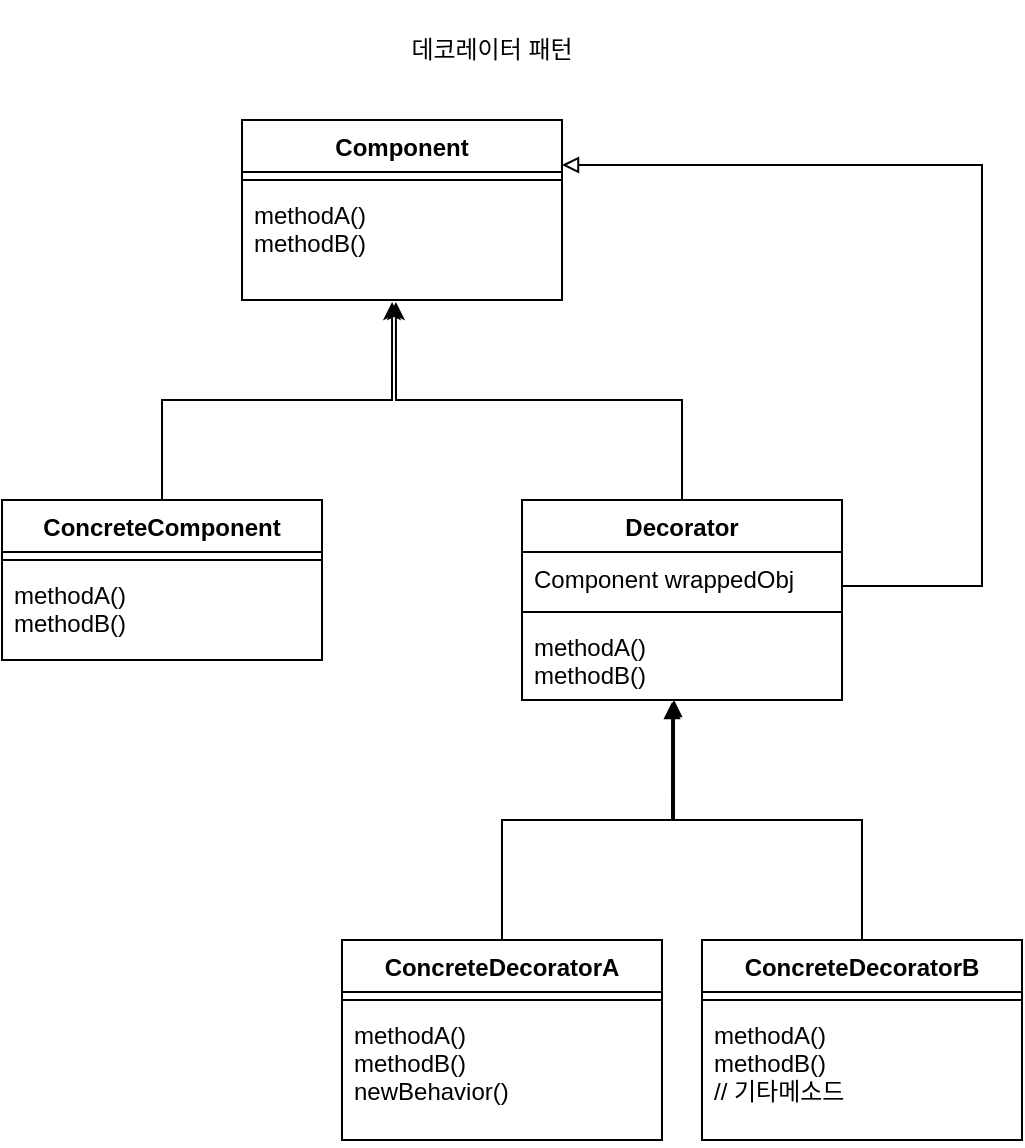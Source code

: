 <mxfile version="20.2.5" type="github">
  <diagram id="C5RBs43oDa-KdzZeNtuy" name="Page-1">
    <mxGraphModel dx="1380" dy="745" grid="1" gridSize="10" guides="1" tooltips="1" connect="1" arrows="1" fold="1" page="1" pageScale="1" pageWidth="827" pageHeight="1169" math="0" shadow="0">
      <root>
        <mxCell id="WIyWlLk6GJQsqaUBKTNV-0" />
        <mxCell id="WIyWlLk6GJQsqaUBKTNV-1" parent="WIyWlLk6GJQsqaUBKTNV-0" />
        <mxCell id="gjSRzk1AR-X8DVhaNRMY-0" value="Component" style="swimlane;fontStyle=1;align=center;verticalAlign=top;childLayout=stackLayout;horizontal=1;startSize=26;horizontalStack=0;resizeParent=1;resizeParentMax=0;resizeLast=0;collapsible=1;marginBottom=0;" vertex="1" parent="WIyWlLk6GJQsqaUBKTNV-1">
          <mxGeometry x="160" y="80" width="160" height="90" as="geometry" />
        </mxCell>
        <mxCell id="gjSRzk1AR-X8DVhaNRMY-2" value="" style="line;strokeWidth=1;fillColor=none;align=left;verticalAlign=middle;spacingTop=-1;spacingLeft=3;spacingRight=3;rotatable=0;labelPosition=right;points=[];portConstraint=eastwest;" vertex="1" parent="gjSRzk1AR-X8DVhaNRMY-0">
          <mxGeometry y="26" width="160" height="8" as="geometry" />
        </mxCell>
        <mxCell id="gjSRzk1AR-X8DVhaNRMY-3" value="methodA()&#xa;methodB()" style="text;strokeColor=none;fillColor=none;align=left;verticalAlign=top;spacingLeft=4;spacingRight=4;overflow=hidden;rotatable=0;points=[[0,0.5],[1,0.5]];portConstraint=eastwest;" vertex="1" parent="gjSRzk1AR-X8DVhaNRMY-0">
          <mxGeometry y="34" width="160" height="56" as="geometry" />
        </mxCell>
        <mxCell id="gjSRzk1AR-X8DVhaNRMY-28" style="edgeStyle=orthogonalEdgeStyle;rounded=0;orthogonalLoop=1;jettySize=auto;html=1;entryX=0.469;entryY=1.018;entryDx=0;entryDy=0;entryPerimeter=0;" edge="1" parent="WIyWlLk6GJQsqaUBKTNV-1" source="gjSRzk1AR-X8DVhaNRMY-4" target="gjSRzk1AR-X8DVhaNRMY-3">
          <mxGeometry relative="1" as="geometry" />
        </mxCell>
        <mxCell id="gjSRzk1AR-X8DVhaNRMY-4" value="ConcreteComponent" style="swimlane;fontStyle=1;align=center;verticalAlign=top;childLayout=stackLayout;horizontal=1;startSize=26;horizontalStack=0;resizeParent=1;resizeParentMax=0;resizeLast=0;collapsible=1;marginBottom=0;" vertex="1" parent="WIyWlLk6GJQsqaUBKTNV-1">
          <mxGeometry x="40" y="270" width="160" height="80" as="geometry" />
        </mxCell>
        <mxCell id="gjSRzk1AR-X8DVhaNRMY-6" value="" style="line;strokeWidth=1;fillColor=none;align=left;verticalAlign=middle;spacingTop=-1;spacingLeft=3;spacingRight=3;rotatable=0;labelPosition=right;points=[];portConstraint=eastwest;" vertex="1" parent="gjSRzk1AR-X8DVhaNRMY-4">
          <mxGeometry y="26" width="160" height="8" as="geometry" />
        </mxCell>
        <mxCell id="gjSRzk1AR-X8DVhaNRMY-7" value="methodA()&#xa;methodB()&#xa;" style="text;strokeColor=none;fillColor=none;align=left;verticalAlign=top;spacingLeft=4;spacingRight=4;overflow=hidden;rotatable=0;points=[[0,0.5],[1,0.5]];portConstraint=eastwest;" vertex="1" parent="gjSRzk1AR-X8DVhaNRMY-4">
          <mxGeometry y="34" width="160" height="46" as="geometry" />
        </mxCell>
        <mxCell id="gjSRzk1AR-X8DVhaNRMY-29" style="edgeStyle=orthogonalEdgeStyle;rounded=0;orthogonalLoop=1;jettySize=auto;html=1;entryX=0.481;entryY=1.018;entryDx=0;entryDy=0;entryPerimeter=0;" edge="1" parent="WIyWlLk6GJQsqaUBKTNV-1" source="gjSRzk1AR-X8DVhaNRMY-8" target="gjSRzk1AR-X8DVhaNRMY-3">
          <mxGeometry relative="1" as="geometry" />
        </mxCell>
        <mxCell id="gjSRzk1AR-X8DVhaNRMY-30" style="edgeStyle=orthogonalEdgeStyle;rounded=0;orthogonalLoop=1;jettySize=auto;html=1;entryX=1;entryY=0.25;entryDx=0;entryDy=0;endArrow=block;endFill=0;" edge="1" parent="WIyWlLk6GJQsqaUBKTNV-1" source="gjSRzk1AR-X8DVhaNRMY-8" target="gjSRzk1AR-X8DVhaNRMY-0">
          <mxGeometry relative="1" as="geometry">
            <Array as="points">
              <mxPoint x="530" y="313" />
              <mxPoint x="530" y="103" />
            </Array>
          </mxGeometry>
        </mxCell>
        <mxCell id="gjSRzk1AR-X8DVhaNRMY-8" value="Decorator" style="swimlane;fontStyle=1;align=center;verticalAlign=top;childLayout=stackLayout;horizontal=1;startSize=26;horizontalStack=0;resizeParent=1;resizeParentMax=0;resizeLast=0;collapsible=1;marginBottom=0;" vertex="1" parent="WIyWlLk6GJQsqaUBKTNV-1">
          <mxGeometry x="300" y="270" width="160" height="100" as="geometry" />
        </mxCell>
        <mxCell id="gjSRzk1AR-X8DVhaNRMY-9" value="Component wrappedObj" style="text;strokeColor=none;fillColor=none;align=left;verticalAlign=top;spacingLeft=4;spacingRight=4;overflow=hidden;rotatable=0;points=[[0,0.5],[1,0.5]];portConstraint=eastwest;" vertex="1" parent="gjSRzk1AR-X8DVhaNRMY-8">
          <mxGeometry y="26" width="160" height="26" as="geometry" />
        </mxCell>
        <mxCell id="gjSRzk1AR-X8DVhaNRMY-10" value="" style="line;strokeWidth=1;fillColor=none;align=left;verticalAlign=middle;spacingTop=-1;spacingLeft=3;spacingRight=3;rotatable=0;labelPosition=right;points=[];portConstraint=eastwest;" vertex="1" parent="gjSRzk1AR-X8DVhaNRMY-8">
          <mxGeometry y="52" width="160" height="8" as="geometry" />
        </mxCell>
        <mxCell id="gjSRzk1AR-X8DVhaNRMY-11" value="methodA()&#xa;methodB()" style="text;strokeColor=none;fillColor=none;align=left;verticalAlign=top;spacingLeft=4;spacingRight=4;overflow=hidden;rotatable=0;points=[[0,0.5],[1,0.5]];portConstraint=eastwest;" vertex="1" parent="gjSRzk1AR-X8DVhaNRMY-8">
          <mxGeometry y="60" width="160" height="40" as="geometry" />
        </mxCell>
        <mxCell id="gjSRzk1AR-X8DVhaNRMY-35" style="edgeStyle=orthogonalEdgeStyle;rounded=0;orthogonalLoop=1;jettySize=auto;html=1;entryX=0.475;entryY=1;entryDx=0;entryDy=0;entryPerimeter=0;endArrow=block;endFill=1;" edge="1" parent="WIyWlLk6GJQsqaUBKTNV-1" source="gjSRzk1AR-X8DVhaNRMY-20" target="gjSRzk1AR-X8DVhaNRMY-11">
          <mxGeometry relative="1" as="geometry" />
        </mxCell>
        <mxCell id="gjSRzk1AR-X8DVhaNRMY-20" value="ConcreteDecoratorA" style="swimlane;fontStyle=1;align=center;verticalAlign=top;childLayout=stackLayout;horizontal=1;startSize=26;horizontalStack=0;resizeParent=1;resizeParentMax=0;resizeLast=0;collapsible=1;marginBottom=0;" vertex="1" parent="WIyWlLk6GJQsqaUBKTNV-1">
          <mxGeometry x="210" y="490" width="160" height="100" as="geometry" />
        </mxCell>
        <mxCell id="gjSRzk1AR-X8DVhaNRMY-22" value="" style="line;strokeWidth=1;fillColor=none;align=left;verticalAlign=middle;spacingTop=-1;spacingLeft=3;spacingRight=3;rotatable=0;labelPosition=right;points=[];portConstraint=eastwest;" vertex="1" parent="gjSRzk1AR-X8DVhaNRMY-20">
          <mxGeometry y="26" width="160" height="8" as="geometry" />
        </mxCell>
        <mxCell id="gjSRzk1AR-X8DVhaNRMY-23" value="methodA()&#xa;methodB()&#xa;newBehavior()" style="text;strokeColor=none;fillColor=none;align=left;verticalAlign=top;spacingLeft=4;spacingRight=4;overflow=hidden;rotatable=0;points=[[0,0.5],[1,0.5]];portConstraint=eastwest;" vertex="1" parent="gjSRzk1AR-X8DVhaNRMY-20">
          <mxGeometry y="34" width="160" height="66" as="geometry" />
        </mxCell>
        <mxCell id="gjSRzk1AR-X8DVhaNRMY-36" style="edgeStyle=orthogonalEdgeStyle;rounded=0;orthogonalLoop=1;jettySize=auto;html=1;entryX=0.469;entryY=1.025;entryDx=0;entryDy=0;entryPerimeter=0;endArrow=block;endFill=1;" edge="1" parent="WIyWlLk6GJQsqaUBKTNV-1" source="gjSRzk1AR-X8DVhaNRMY-24" target="gjSRzk1AR-X8DVhaNRMY-11">
          <mxGeometry relative="1" as="geometry" />
        </mxCell>
        <mxCell id="gjSRzk1AR-X8DVhaNRMY-24" value="ConcreteDecoratorB" style="swimlane;fontStyle=1;align=center;verticalAlign=top;childLayout=stackLayout;horizontal=1;startSize=26;horizontalStack=0;resizeParent=1;resizeParentMax=0;resizeLast=0;collapsible=1;marginBottom=0;" vertex="1" parent="WIyWlLk6GJQsqaUBKTNV-1">
          <mxGeometry x="390" y="490" width="160" height="100" as="geometry" />
        </mxCell>
        <mxCell id="gjSRzk1AR-X8DVhaNRMY-26" value="" style="line;strokeWidth=1;fillColor=none;align=left;verticalAlign=middle;spacingTop=-1;spacingLeft=3;spacingRight=3;rotatable=0;labelPosition=right;points=[];portConstraint=eastwest;" vertex="1" parent="gjSRzk1AR-X8DVhaNRMY-24">
          <mxGeometry y="26" width="160" height="8" as="geometry" />
        </mxCell>
        <mxCell id="gjSRzk1AR-X8DVhaNRMY-27" value="methodA()&#xa;methodB()&#xa;// 기타메소드" style="text;strokeColor=none;fillColor=none;align=left;verticalAlign=top;spacingLeft=4;spacingRight=4;overflow=hidden;rotatable=0;points=[[0,0.5],[1,0.5]];portConstraint=eastwest;" vertex="1" parent="gjSRzk1AR-X8DVhaNRMY-24">
          <mxGeometry y="34" width="160" height="66" as="geometry" />
        </mxCell>
        <mxCell id="gjSRzk1AR-X8DVhaNRMY-34" value="데코레이터 패턴" style="text;html=1;strokeColor=none;fillColor=none;align=center;verticalAlign=middle;whiteSpace=wrap;rounded=0;" vertex="1" parent="WIyWlLk6GJQsqaUBKTNV-1">
          <mxGeometry x="150" y="20" width="270" height="50" as="geometry" />
        </mxCell>
      </root>
    </mxGraphModel>
  </diagram>
</mxfile>
